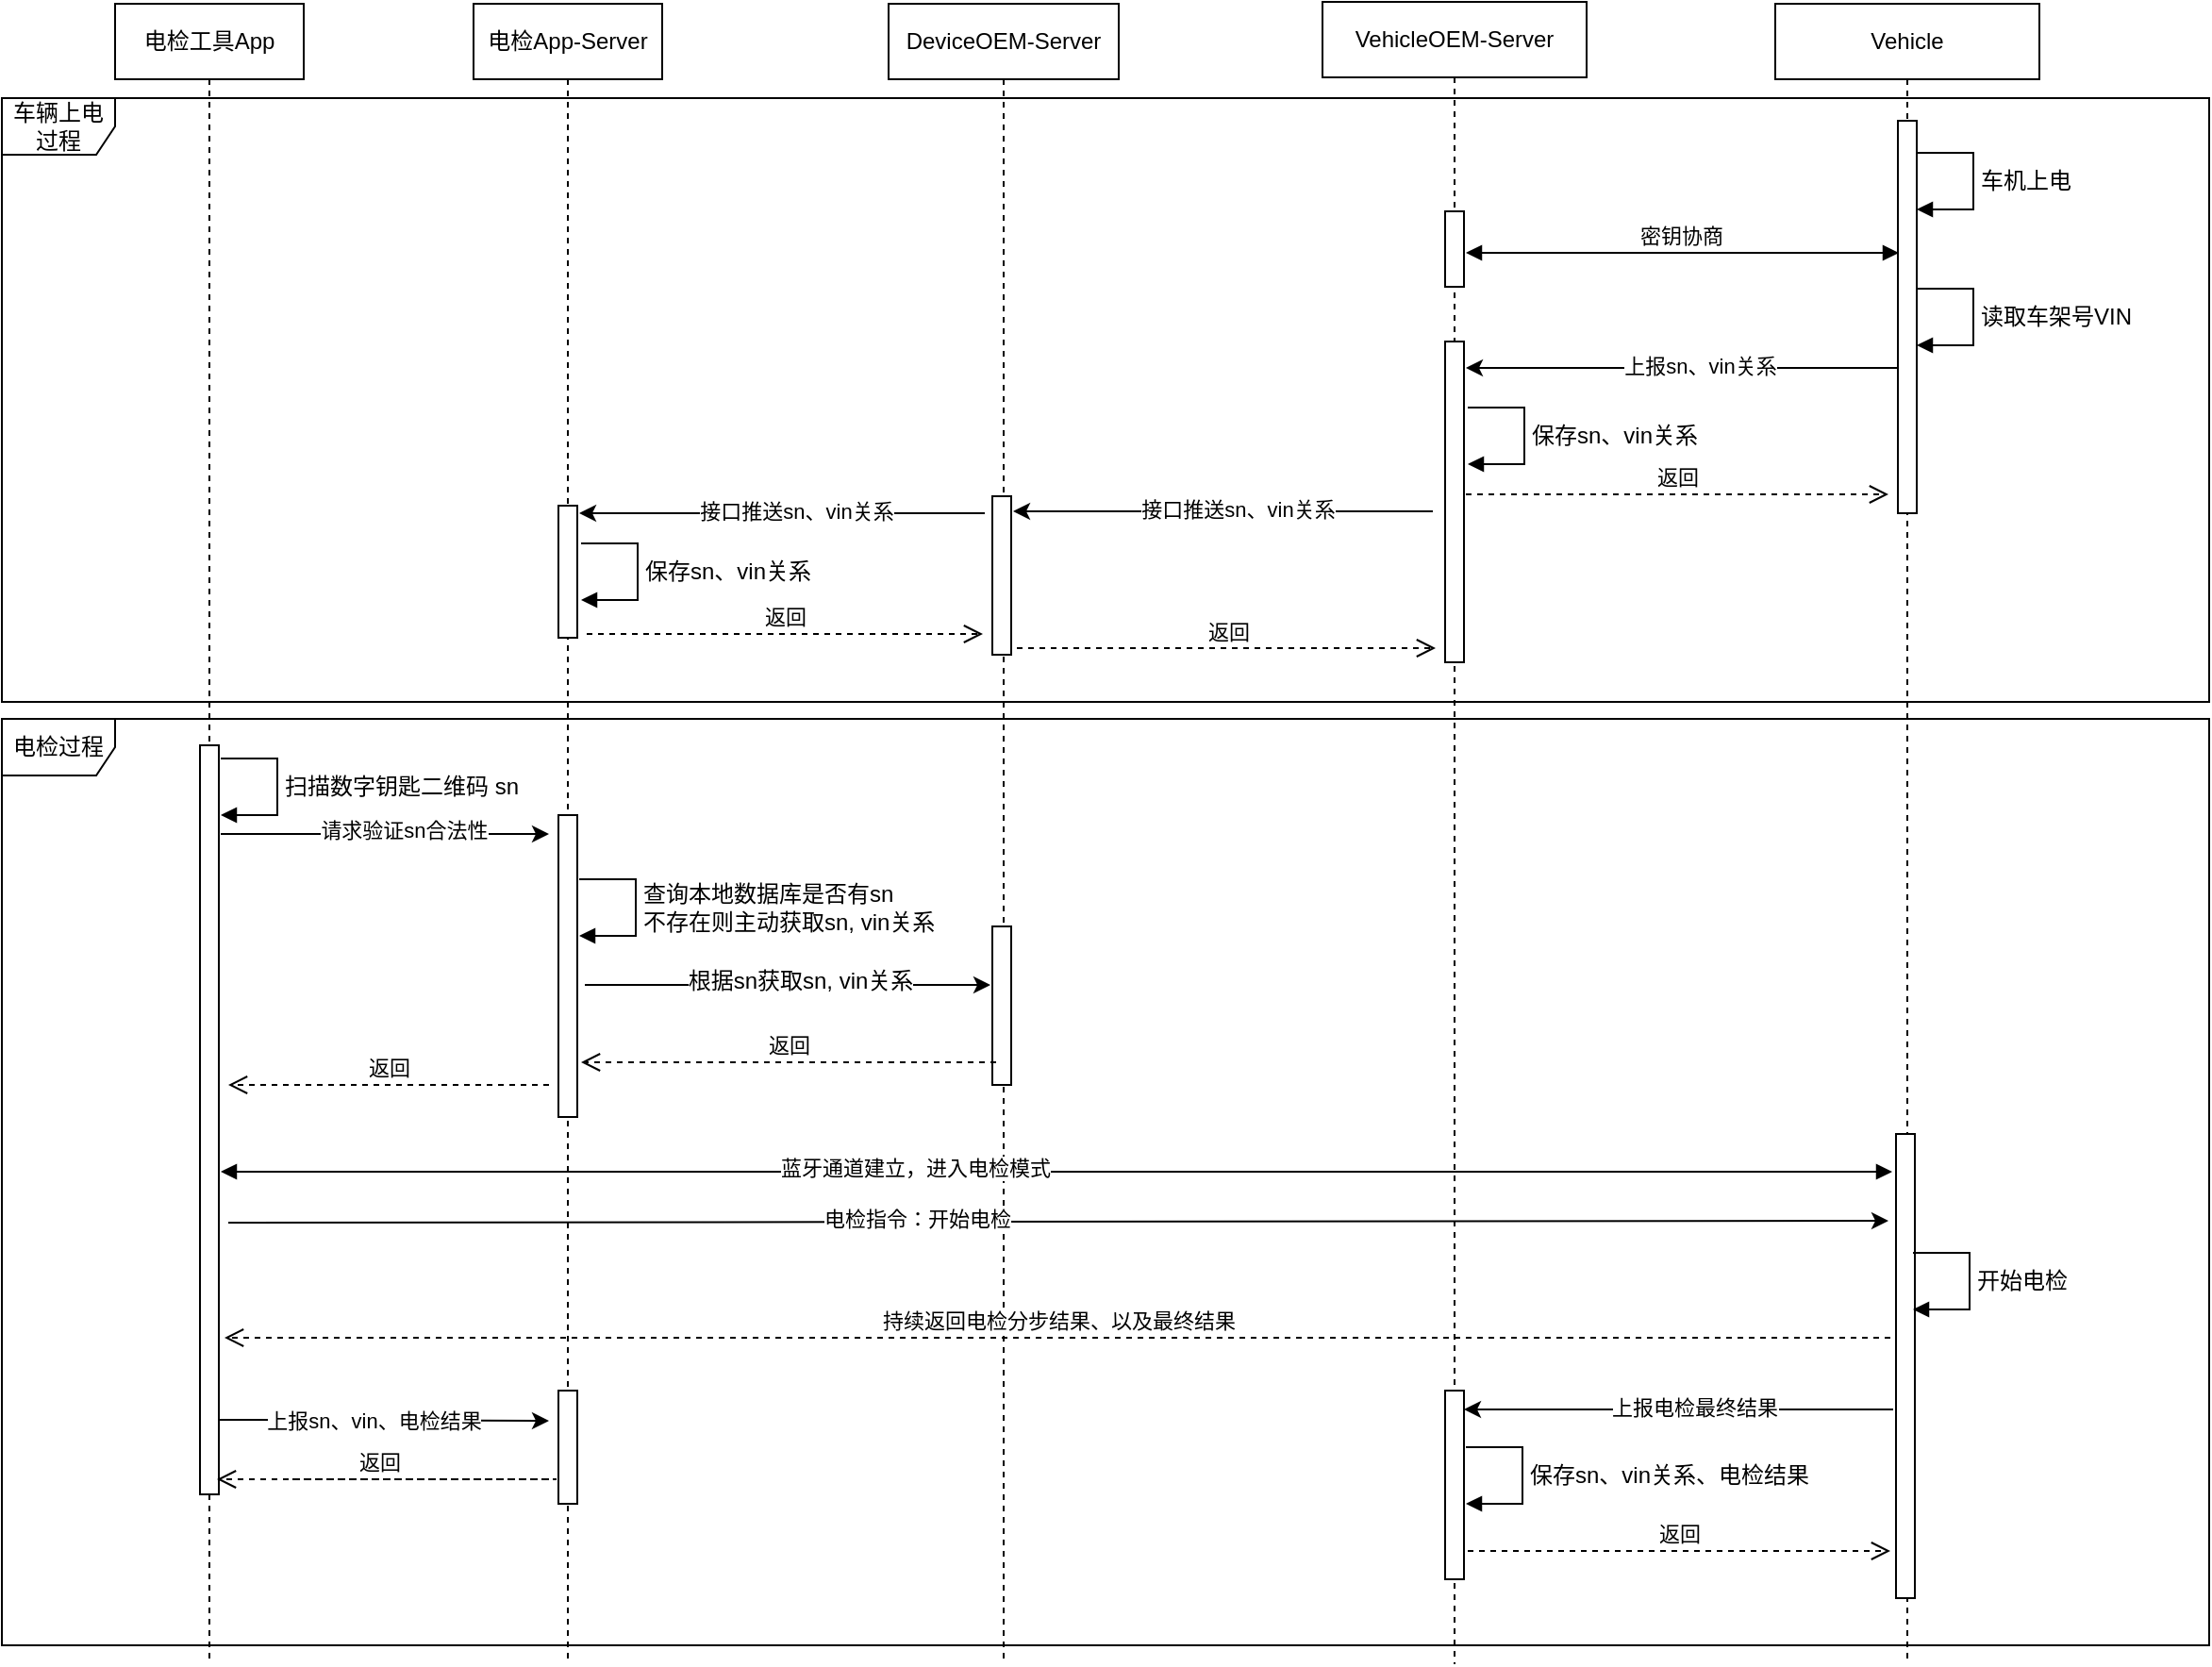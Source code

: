 <mxfile version="24.7.7">
  <diagram name="第 1 页" id="Y2cfiwyhvstEtxT1_A8s">
    <mxGraphModel dx="2988" dy="961" grid="1" gridSize="10" guides="1" tooltips="1" connect="1" arrows="1" fold="1" page="1" pageScale="1" pageWidth="827" pageHeight="1169" math="0" shadow="0">
      <root>
        <mxCell id="0" />
        <mxCell id="1" parent="0" />
        <mxCell id="Os20RsgYe2a4jPq89aU4-20" value="Vehicle" style="shape=umlLifeline;perimeter=lifelinePerimeter;whiteSpace=wrap;html=1;container=0;dropTarget=0;collapsible=0;recursiveResize=0;outlineConnect=0;portConstraint=eastwest;newEdgeStyle={&quot;edgeStyle&quot;:&quot;elbowEdgeStyle&quot;,&quot;elbow&quot;:&quot;vertical&quot;,&quot;curved&quot;:0,&quot;rounded&quot;:0};" parent="1" vertex="1">
          <mxGeometry x="530" y="40" width="140" height="880" as="geometry" />
        </mxCell>
        <mxCell id="Os20RsgYe2a4jPq89aU4-52" value="" style="html=1;points=[];perimeter=orthogonalPerimeter;outlineConnect=0;targetShapes=umlLifeline;portConstraint=eastwest;newEdgeStyle={&quot;edgeStyle&quot;:&quot;elbowEdgeStyle&quot;,&quot;elbow&quot;:&quot;vertical&quot;,&quot;curved&quot;:0,&quot;rounded&quot;:0};" parent="Os20RsgYe2a4jPq89aU4-20" vertex="1">
          <mxGeometry x="64" y="599" width="10" height="246" as="geometry" />
        </mxCell>
        <mxCell id="Os20RsgYe2a4jPq89aU4-1" value="电检工具App" style="shape=umlLifeline;perimeter=lifelinePerimeter;whiteSpace=wrap;html=1;container=0;dropTarget=0;collapsible=0;recursiveResize=0;outlineConnect=0;portConstraint=eastwest;newEdgeStyle={&quot;edgeStyle&quot;:&quot;elbowEdgeStyle&quot;,&quot;elbow&quot;:&quot;vertical&quot;,&quot;curved&quot;:0,&quot;rounded&quot;:0};" parent="1" vertex="1">
          <mxGeometry x="-350" y="40" width="100" height="880" as="geometry" />
        </mxCell>
        <mxCell id="Os20RsgYe2a4jPq89aU4-3" value="" style="html=1;points=[];perimeter=orthogonalPerimeter;outlineConnect=0;targetShapes=umlLifeline;portConstraint=eastwest;newEdgeStyle={&quot;edgeStyle&quot;:&quot;elbowEdgeStyle&quot;,&quot;elbow&quot;:&quot;vertical&quot;,&quot;curved&quot;:0,&quot;rounded&quot;:0};" parent="Os20RsgYe2a4jPq89aU4-1" vertex="1">
          <mxGeometry x="45" y="393" width="10" height="397" as="geometry" />
        </mxCell>
        <mxCell id="Os20RsgYe2a4jPq89aU4-4" value="电检App-Server" style="shape=umlLifeline;perimeter=lifelinePerimeter;whiteSpace=wrap;html=1;container=0;dropTarget=0;collapsible=0;recursiveResize=0;outlineConnect=0;portConstraint=eastwest;newEdgeStyle={&quot;edgeStyle&quot;:&quot;elbowEdgeStyle&quot;,&quot;elbow&quot;:&quot;vertical&quot;,&quot;curved&quot;:0,&quot;rounded&quot;:0};" parent="1" vertex="1">
          <mxGeometry x="-160" y="40" width="100" height="880" as="geometry" />
        </mxCell>
        <mxCell id="Os20RsgYe2a4jPq89aU4-5" value="" style="html=1;points=[];perimeter=orthogonalPerimeter;outlineConnect=0;targetShapes=umlLifeline;portConstraint=eastwest;newEdgeStyle={&quot;edgeStyle&quot;:&quot;elbowEdgeStyle&quot;,&quot;elbow&quot;:&quot;vertical&quot;,&quot;curved&quot;:0,&quot;rounded&quot;:0};" parent="Os20RsgYe2a4jPq89aU4-4" vertex="1">
          <mxGeometry x="45" y="266" width="10" height="70" as="geometry" />
        </mxCell>
        <mxCell id="Os20RsgYe2a4jPq89aU4-56" value="" style="html=1;points=[];perimeter=orthogonalPerimeter;outlineConnect=0;targetShapes=umlLifeline;portConstraint=eastwest;newEdgeStyle={&quot;edgeStyle&quot;:&quot;elbowEdgeStyle&quot;,&quot;elbow&quot;:&quot;vertical&quot;,&quot;curved&quot;:0,&quot;rounded&quot;:0};" parent="Os20RsgYe2a4jPq89aU4-4" vertex="1">
          <mxGeometry x="45" y="735" width="10" height="60" as="geometry" />
        </mxCell>
        <mxCell id="EFkXknBgCxwWWoDzn0F4-3" value="" style="html=1;points=[];perimeter=orthogonalPerimeter;outlineConnect=0;targetShapes=umlLifeline;portConstraint=eastwest;newEdgeStyle={&quot;edgeStyle&quot;:&quot;elbowEdgeStyle&quot;,&quot;elbow&quot;:&quot;vertical&quot;,&quot;curved&quot;:0,&quot;rounded&quot;:0};" vertex="1" parent="Os20RsgYe2a4jPq89aU4-4">
          <mxGeometry x="45" y="430" width="10" height="160" as="geometry" />
        </mxCell>
        <mxCell id="EFkXknBgCxwWWoDzn0F4-4" value="查询本地数据库是否有sn&lt;div&gt;不存在则主动获取sn, vin关系&lt;br&gt;&lt;/div&gt;" style="html=1;align=left;spacingLeft=2;endArrow=block;rounded=0;edgeStyle=orthogonalEdgeStyle;curved=0;rounded=0;fontFamily=Helvetica;fontSize=12;fontColor=default;" edge="1" parent="Os20RsgYe2a4jPq89aU4-4">
          <mxGeometry relative="1" as="geometry">
            <mxPoint x="56" y="464" as="sourcePoint" />
            <Array as="points">
              <mxPoint x="86" y="464" />
              <mxPoint x="86" y="494" />
            </Array>
            <mxPoint x="56" y="494" as="targetPoint" />
          </mxGeometry>
        </mxCell>
        <mxCell id="Os20RsgYe2a4jPq89aU4-7" value="密钥协商" style="html=1;verticalAlign=bottom;endArrow=block;edgeStyle=elbowEdgeStyle;elbow=vertical;curved=0;rounded=0;startArrow=block;startFill=1;" parent="1" edge="1">
          <mxGeometry x="0.006" relative="1" as="geometry">
            <mxPoint x="595.5" y="172" as="sourcePoint" />
            <Array as="points" />
            <mxPoint x="366" y="172" as="targetPoint" />
            <mxPoint as="offset" />
          </mxGeometry>
        </mxCell>
        <mxCell id="Os20RsgYe2a4jPq89aU4-9" value="返回" style="html=1;verticalAlign=bottom;endArrow=open;dashed=1;endSize=8;edgeStyle=elbowEdgeStyle;elbow=vertical;curved=0;rounded=0;" parent="1" edge="1">
          <mxGeometry relative="1" as="geometry">
            <mxPoint x="110" y="374" as="targetPoint" />
            <Array as="points">
              <mxPoint x="-10" y="374" />
            </Array>
            <mxPoint x="-100" y="374" as="sourcePoint" />
          </mxGeometry>
        </mxCell>
        <mxCell id="Os20RsgYe2a4jPq89aU4-10" value="DeviceOEM-Server" style="shape=umlLifeline;perimeter=lifelinePerimeter;whiteSpace=wrap;html=1;container=0;dropTarget=0;collapsible=0;recursiveResize=0;outlineConnect=0;portConstraint=eastwest;newEdgeStyle={&quot;edgeStyle&quot;:&quot;elbowEdgeStyle&quot;,&quot;elbow&quot;:&quot;vertical&quot;,&quot;curved&quot;:0,&quot;rounded&quot;:0};" parent="1" vertex="1">
          <mxGeometry x="60" y="40" width="122" height="880" as="geometry" />
        </mxCell>
        <mxCell id="Os20RsgYe2a4jPq89aU4-11" value="" style="html=1;points=[];perimeter=orthogonalPerimeter;outlineConnect=0;targetShapes=umlLifeline;portConstraint=eastwest;newEdgeStyle={&quot;edgeStyle&quot;:&quot;elbowEdgeStyle&quot;,&quot;elbow&quot;:&quot;vertical&quot;,&quot;curved&quot;:0,&quot;rounded&quot;:0};" parent="Os20RsgYe2a4jPq89aU4-10" vertex="1">
          <mxGeometry x="535" y="62" width="10" height="208" as="geometry" />
        </mxCell>
        <mxCell id="Os20RsgYe2a4jPq89aU4-47" value="" style="html=1;points=[];perimeter=orthogonalPerimeter;outlineConnect=0;targetShapes=umlLifeline;portConstraint=eastwest;newEdgeStyle={&quot;edgeStyle&quot;:&quot;elbowEdgeStyle&quot;,&quot;elbow&quot;:&quot;vertical&quot;,&quot;curved&quot;:0,&quot;rounded&quot;:0};" parent="Os20RsgYe2a4jPq89aU4-10" vertex="1">
          <mxGeometry x="55" y="261" width="10" height="84" as="geometry" />
        </mxCell>
        <mxCell id="Os20RsgYe2a4jPq89aU4-17" value="VehicleOEM-Server" style="shape=umlLifeline;perimeter=lifelinePerimeter;whiteSpace=wrap;html=1;container=0;dropTarget=0;collapsible=0;recursiveResize=0;outlineConnect=0;portConstraint=eastwest;newEdgeStyle={&quot;edgeStyle&quot;:&quot;elbowEdgeStyle&quot;,&quot;elbow&quot;:&quot;vertical&quot;,&quot;curved&quot;:0,&quot;rounded&quot;:0};" parent="1" vertex="1">
          <mxGeometry x="290" y="39" width="140" height="881" as="geometry" />
        </mxCell>
        <mxCell id="Os20RsgYe2a4jPq89aU4-41" value="" style="html=1;points=[];perimeter=orthogonalPerimeter;outlineConnect=0;targetShapes=umlLifeline;portConstraint=eastwest;newEdgeStyle={&quot;edgeStyle&quot;:&quot;elbowEdgeStyle&quot;,&quot;elbow&quot;:&quot;vertical&quot;,&quot;curved&quot;:0,&quot;rounded&quot;:0};" parent="Os20RsgYe2a4jPq89aU4-17" vertex="1">
          <mxGeometry x="65" y="111" width="10" height="40" as="geometry" />
        </mxCell>
        <mxCell id="Os20RsgYe2a4jPq89aU4-43" value="" style="html=1;points=[];perimeter=orthogonalPerimeter;outlineConnect=0;targetShapes=umlLifeline;portConstraint=eastwest;newEdgeStyle={&quot;edgeStyle&quot;:&quot;elbowEdgeStyle&quot;,&quot;elbow&quot;:&quot;vertical&quot;,&quot;curved&quot;:0,&quot;rounded&quot;:0};" parent="Os20RsgYe2a4jPq89aU4-17" vertex="1">
          <mxGeometry x="65" y="180" width="10" height="170" as="geometry" />
        </mxCell>
        <mxCell id="Os20RsgYe2a4jPq89aU4-24" value="保存sn、vin关系" style="html=1;align=left;spacingLeft=2;endArrow=block;rounded=0;edgeStyle=orthogonalEdgeStyle;curved=0;rounded=0;fontFamily=Helvetica;fontSize=12;fontColor=default;" parent="1" edge="1">
          <mxGeometry relative="1" as="geometry">
            <mxPoint x="-103" y="326" as="sourcePoint" />
            <Array as="points">
              <mxPoint x="-73" y="326" />
              <mxPoint x="-73" y="356" />
            </Array>
            <mxPoint x="-103" y="356" as="targetPoint" />
          </mxGeometry>
        </mxCell>
        <mxCell id="Os20RsgYe2a4jPq89aU4-28" value="" style="endArrow=classic;html=1;rounded=0;" parent="1" edge="1">
          <mxGeometry width="50" height="50" relative="1" as="geometry">
            <mxPoint x="348.5" y="309" as="sourcePoint" />
            <mxPoint x="126" y="309" as="targetPoint" />
          </mxGeometry>
        </mxCell>
        <mxCell id="Os20RsgYe2a4jPq89aU4-29" value="接口推送sn、vin关系" style="edgeLabel;html=1;align=center;verticalAlign=middle;resizable=0;points=[];" parent="Os20RsgYe2a4jPq89aU4-28" vertex="1" connectable="0">
          <mxGeometry x="-0.17" y="2" relative="1" as="geometry">
            <mxPoint x="-11" y="-3" as="offset" />
          </mxGeometry>
        </mxCell>
        <mxCell id="Os20RsgYe2a4jPq89aU4-30" value="扫描数字钥匙二维码 sn" style="html=1;align=left;spacingLeft=2;endArrow=block;rounded=0;edgeStyle=orthogonalEdgeStyle;curved=0;rounded=0;fontFamily=Helvetica;fontSize=12;fontColor=default;" parent="1" edge="1">
          <mxGeometry relative="1" as="geometry">
            <mxPoint x="-294" y="440" as="sourcePoint" />
            <Array as="points">
              <mxPoint x="-264" y="440" />
              <mxPoint x="-264" y="470" />
            </Array>
            <mxPoint x="-294" y="470" as="targetPoint" />
          </mxGeometry>
        </mxCell>
        <mxCell id="Os20RsgYe2a4jPq89aU4-32" value="" style="endArrow=block;html=1;rounded=0;startArrow=block;startFill=1;endFill=1;" parent="1" edge="1">
          <mxGeometry width="50" height="50" relative="1" as="geometry">
            <mxPoint x="-294" y="659" as="sourcePoint" />
            <mxPoint x="592" y="659" as="targetPoint" />
          </mxGeometry>
        </mxCell>
        <mxCell id="Os20RsgYe2a4jPq89aU4-33" value="蓝牙通道建立，进入电检模式" style="edgeLabel;html=1;align=center;verticalAlign=middle;resizable=0;points=[];" parent="Os20RsgYe2a4jPq89aU4-32" vertex="1" connectable="0">
          <mxGeometry x="-0.17" y="2" relative="1" as="geometry">
            <mxPoint as="offset" />
          </mxGeometry>
        </mxCell>
        <mxCell id="Os20RsgYe2a4jPq89aU4-23" value="车机上电" style="html=1;align=left;spacingLeft=2;endArrow=block;rounded=0;edgeStyle=orthogonalEdgeStyle;curved=0;rounded=0;fontFamily=Helvetica;fontSize=12;fontColor=default;" parent="1" edge="1">
          <mxGeometry relative="1" as="geometry">
            <mxPoint x="605" y="119" as="sourcePoint" />
            <Array as="points">
              <mxPoint x="635" y="119" />
              <mxPoint x="635" y="149" />
            </Array>
            <mxPoint x="605" y="149" as="targetPoint" />
          </mxGeometry>
        </mxCell>
        <mxCell id="Os20RsgYe2a4jPq89aU4-42" value="读取车架号VIN" style="html=1;align=left;spacingLeft=2;endArrow=block;rounded=0;edgeStyle=orthogonalEdgeStyle;curved=0;rounded=0;fontFamily=Helvetica;fontSize=12;fontColor=default;" parent="1" edge="1">
          <mxGeometry relative="1" as="geometry">
            <mxPoint x="605" y="191" as="sourcePoint" />
            <Array as="points">
              <mxPoint x="635" y="191" />
              <mxPoint x="635" y="221" />
            </Array>
            <mxPoint x="605" y="221" as="targetPoint" />
          </mxGeometry>
        </mxCell>
        <mxCell id="Os20RsgYe2a4jPq89aU4-44" value="" style="endArrow=classic;html=1;rounded=0;" parent="1" edge="1">
          <mxGeometry width="50" height="50" relative="1" as="geometry">
            <mxPoint x="595.5" y="233" as="sourcePoint" />
            <mxPoint x="366" y="233" as="targetPoint" />
          </mxGeometry>
        </mxCell>
        <mxCell id="Os20RsgYe2a4jPq89aU4-45" value="上报sn、vin关系" style="edgeLabel;html=1;align=center;verticalAlign=middle;resizable=0;points=[];" parent="Os20RsgYe2a4jPq89aU4-44" vertex="1" connectable="0">
          <mxGeometry x="-0.17" y="2" relative="1" as="geometry">
            <mxPoint x="-11" y="-3" as="offset" />
          </mxGeometry>
        </mxCell>
        <mxCell id="Os20RsgYe2a4jPq89aU4-46" value="保存sn、vin关系" style="html=1;align=left;spacingLeft=2;endArrow=block;rounded=0;edgeStyle=orthogonalEdgeStyle;curved=0;rounded=0;fontFamily=Helvetica;fontSize=12;fontColor=default;" parent="1" edge="1">
          <mxGeometry relative="1" as="geometry">
            <mxPoint x="367" y="254" as="sourcePoint" />
            <Array as="points">
              <mxPoint x="397" y="254" />
              <mxPoint x="397" y="284" />
            </Array>
            <mxPoint x="367" y="284" as="targetPoint" />
          </mxGeometry>
        </mxCell>
        <mxCell id="Os20RsgYe2a4jPq89aU4-48" value="" style="endArrow=classic;html=1;rounded=0;" parent="1" edge="1">
          <mxGeometry width="50" height="50" relative="1" as="geometry">
            <mxPoint x="111" y="310" as="sourcePoint" />
            <mxPoint x="-104" y="310" as="targetPoint" />
          </mxGeometry>
        </mxCell>
        <mxCell id="Os20RsgYe2a4jPq89aU4-49" value="接口推送sn、vin关系" style="edgeLabel;html=1;align=center;verticalAlign=middle;resizable=0;points=[];" parent="Os20RsgYe2a4jPq89aU4-48" vertex="1" connectable="0">
          <mxGeometry x="-0.17" y="2" relative="1" as="geometry">
            <mxPoint x="-11" y="-3" as="offset" />
          </mxGeometry>
        </mxCell>
        <mxCell id="Os20RsgYe2a4jPq89aU4-50" value="返回" style="html=1;verticalAlign=bottom;endArrow=open;dashed=1;endSize=8;edgeStyle=elbowEdgeStyle;elbow=vertical;curved=0;rounded=0;" parent="1" edge="1">
          <mxGeometry relative="1" as="geometry">
            <mxPoint x="350" y="382" as="targetPoint" />
            <Array as="points">
              <mxPoint x="218" y="381.5" />
            </Array>
            <mxPoint x="128" y="381.5" as="sourcePoint" />
          </mxGeometry>
        </mxCell>
        <mxCell id="Os20RsgYe2a4jPq89aU4-51" value="返回" style="html=1;verticalAlign=bottom;endArrow=open;dashed=1;endSize=8;edgeStyle=elbowEdgeStyle;elbow=vertical;curved=0;rounded=0;" parent="1" edge="1">
          <mxGeometry relative="1" as="geometry">
            <mxPoint x="590" y="300" as="targetPoint" />
            <Array as="points">
              <mxPoint x="456" y="300" />
            </Array>
            <mxPoint x="366" y="300" as="sourcePoint" />
          </mxGeometry>
        </mxCell>
        <mxCell id="Os20RsgYe2a4jPq89aU4-13" value="" style="endArrow=classic;html=1;rounded=0;" parent="1" edge="1">
          <mxGeometry width="50" height="50" relative="1" as="geometry">
            <mxPoint x="-290" y="686" as="sourcePoint" />
            <mxPoint x="590" y="685" as="targetPoint" />
          </mxGeometry>
        </mxCell>
        <mxCell id="Os20RsgYe2a4jPq89aU4-14" value="电检指令：开始电检" style="edgeLabel;html=1;align=center;verticalAlign=middle;resizable=0;points=[];" parent="Os20RsgYe2a4jPq89aU4-13" vertex="1" connectable="0">
          <mxGeometry x="-0.17" y="2" relative="1" as="geometry">
            <mxPoint as="offset" />
          </mxGeometry>
        </mxCell>
        <mxCell id="Os20RsgYe2a4jPq89aU4-16" value="开始电检" style="html=1;align=left;spacingLeft=2;endArrow=block;rounded=0;edgeStyle=orthogonalEdgeStyle;curved=0;rounded=0;fontFamily=Helvetica;fontSize=12;fontColor=default;" parent="1" edge="1">
          <mxGeometry relative="1" as="geometry">
            <mxPoint x="603" y="702" as="sourcePoint" />
            <Array as="points">
              <mxPoint x="633" y="702" />
              <mxPoint x="633" y="732" />
            </Array>
            <mxPoint x="603" y="732" as="targetPoint" />
          </mxGeometry>
        </mxCell>
        <mxCell id="Os20RsgYe2a4jPq89aU4-15" value="持续返回电检分步结果、以及最终结果" style="html=1;verticalAlign=bottom;endArrow=open;dashed=1;endSize=8;edgeStyle=elbowEdgeStyle;elbow=vertical;curved=0;rounded=0;" parent="1" edge="1">
          <mxGeometry relative="1" as="geometry">
            <mxPoint x="-292" y="747" as="targetPoint" />
            <Array as="points" />
            <mxPoint x="591" y="747" as="sourcePoint" />
          </mxGeometry>
        </mxCell>
        <mxCell id="Os20RsgYe2a4jPq89aU4-54" value="" style="endArrow=classic;html=1;rounded=0;" parent="1" edge="1">
          <mxGeometry width="50" height="50" relative="1" as="geometry">
            <mxPoint x="-295" y="790.5" as="sourcePoint" />
            <mxPoint x="-120" y="791" as="targetPoint" />
          </mxGeometry>
        </mxCell>
        <mxCell id="Os20RsgYe2a4jPq89aU4-55" value="上报sn、vin、电检结果" style="edgeLabel;html=1;align=center;verticalAlign=middle;resizable=0;points=[];" parent="Os20RsgYe2a4jPq89aU4-54" vertex="1" connectable="0">
          <mxGeometry x="-0.17" y="2" relative="1" as="geometry">
            <mxPoint x="9" y="2" as="offset" />
          </mxGeometry>
        </mxCell>
        <mxCell id="Os20RsgYe2a4jPq89aU4-57" value="" style="endArrow=classic;html=1;rounded=0;" parent="1" edge="1">
          <mxGeometry width="50" height="50" relative="1" as="geometry">
            <mxPoint x="592.5" y="785" as="sourcePoint" />
            <mxPoint x="365" y="785" as="targetPoint" />
          </mxGeometry>
        </mxCell>
        <mxCell id="Os20RsgYe2a4jPq89aU4-58" value="上报电检最终结果" style="edgeLabel;html=1;align=center;verticalAlign=middle;resizable=0;points=[];" parent="Os20RsgYe2a4jPq89aU4-57" vertex="1" connectable="0">
          <mxGeometry x="-0.17" y="2" relative="1" as="geometry">
            <mxPoint x="-11" y="-3" as="offset" />
          </mxGeometry>
        </mxCell>
        <mxCell id="Os20RsgYe2a4jPq89aU4-59" value="" style="html=1;points=[];perimeter=orthogonalPerimeter;outlineConnect=0;targetShapes=umlLifeline;portConstraint=eastwest;newEdgeStyle={&quot;edgeStyle&quot;:&quot;elbowEdgeStyle&quot;,&quot;elbow&quot;:&quot;vertical&quot;,&quot;curved&quot;:0,&quot;rounded&quot;:0};" parent="1" vertex="1">
          <mxGeometry x="355" y="775" width="10" height="100" as="geometry" />
        </mxCell>
        <mxCell id="Os20RsgYe2a4jPq89aU4-60" value="保存sn、vin关系、电检结果" style="html=1;align=left;spacingLeft=2;endArrow=block;rounded=0;edgeStyle=orthogonalEdgeStyle;curved=0;rounded=0;fontFamily=Helvetica;fontSize=12;fontColor=default;" parent="1" edge="1">
          <mxGeometry relative="1" as="geometry">
            <mxPoint x="366" y="805" as="sourcePoint" />
            <Array as="points">
              <mxPoint x="396" y="805" />
              <mxPoint x="396" y="835" />
            </Array>
            <mxPoint x="366" y="835" as="targetPoint" />
          </mxGeometry>
        </mxCell>
        <mxCell id="Os20RsgYe2a4jPq89aU4-61" value="返回" style="html=1;verticalAlign=bottom;endArrow=open;dashed=1;endSize=8;edgeStyle=elbowEdgeStyle;elbow=vertical;curved=0;rounded=0;" parent="1" edge="1">
          <mxGeometry relative="1" as="geometry">
            <mxPoint x="591" y="860" as="targetPoint" />
            <Array as="points">
              <mxPoint x="457" y="860" />
            </Array>
            <mxPoint x="367" y="860" as="sourcePoint" />
          </mxGeometry>
        </mxCell>
        <mxCell id="Os20RsgYe2a4jPq89aU4-62" value="返回" style="html=1;verticalAlign=bottom;endArrow=open;dashed=1;endSize=8;edgeStyle=elbowEdgeStyle;elbow=vertical;curved=0;rounded=0;" parent="1" edge="1">
          <mxGeometry x="0.463" relative="1" as="geometry">
            <mxPoint x="-296" y="822" as="targetPoint" />
            <Array as="points">
              <mxPoint x="-116" y="822" />
            </Array>
            <mxPoint x="-256" y="822" as="sourcePoint" />
            <mxPoint as="offset" />
          </mxGeometry>
        </mxCell>
        <mxCell id="Os20RsgYe2a4jPq89aU4-68" value="电检过程" style="shape=umlFrame;whiteSpace=wrap;html=1;pointerEvents=0;sketch=0;strokeColor=default;align=center;verticalAlign=middle;fontFamily=Helvetica;fontSize=12;fontColor=default;fillColor=default;" parent="1" vertex="1">
          <mxGeometry x="-410" y="419" width="1170" height="491" as="geometry" />
        </mxCell>
        <mxCell id="Os20RsgYe2a4jPq89aU4-69" value="车辆上电过程" style="shape=umlFrame;whiteSpace=wrap;html=1;pointerEvents=0;sketch=0;strokeColor=default;align=center;verticalAlign=middle;fontFamily=Helvetica;fontSize=12;fontColor=default;fillColor=default;" parent="1" vertex="1">
          <mxGeometry x="-410" y="90" width="1170" height="320" as="geometry" />
        </mxCell>
        <mxCell id="EFkXknBgCxwWWoDzn0F4-1" value="" style="endArrow=classic;html=1;rounded=0;" edge="1" parent="1">
          <mxGeometry width="50" height="50" relative="1" as="geometry">
            <mxPoint x="-294" y="480" as="sourcePoint" />
            <mxPoint x="-120" y="480" as="targetPoint" />
          </mxGeometry>
        </mxCell>
        <mxCell id="EFkXknBgCxwWWoDzn0F4-2" value="请求验证sn合法性" style="edgeLabel;html=1;align=center;verticalAlign=middle;resizable=0;points=[];" vertex="1" connectable="0" parent="EFkXknBgCxwWWoDzn0F4-1">
          <mxGeometry x="-0.17" y="2" relative="1" as="geometry">
            <mxPoint x="25" as="offset" />
          </mxGeometry>
        </mxCell>
        <mxCell id="EFkXknBgCxwWWoDzn0F4-5" value="" style="html=1;points=[];perimeter=orthogonalPerimeter;outlineConnect=0;targetShapes=umlLifeline;portConstraint=eastwest;newEdgeStyle={&quot;edgeStyle&quot;:&quot;elbowEdgeStyle&quot;,&quot;elbow&quot;:&quot;vertical&quot;,&quot;curved&quot;:0,&quot;rounded&quot;:0};" vertex="1" parent="1">
          <mxGeometry x="115" y="529" width="10" height="84" as="geometry" />
        </mxCell>
        <mxCell id="EFkXknBgCxwWWoDzn0F4-6" value="" style="endArrow=classic;html=1;rounded=0;" edge="1" parent="1">
          <mxGeometry width="50" height="50" relative="1" as="geometry">
            <mxPoint x="-101" y="560" as="sourcePoint" />
            <mxPoint x="114" y="560" as="targetPoint" />
          </mxGeometry>
        </mxCell>
        <mxCell id="EFkXknBgCxwWWoDzn0F4-7" value="&lt;span style=&quot;font-size: 12px; text-align: left;&quot;&gt;根据sn获取sn, vin关系&lt;/span&gt;" style="edgeLabel;html=1;align=center;verticalAlign=middle;resizable=0;points=[];" vertex="1" connectable="0" parent="EFkXknBgCxwWWoDzn0F4-6">
          <mxGeometry x="-0.17" y="2" relative="1" as="geometry">
            <mxPoint x="25" as="offset" />
          </mxGeometry>
        </mxCell>
        <mxCell id="EFkXknBgCxwWWoDzn0F4-8" value="返回" style="html=1;verticalAlign=bottom;endArrow=open;dashed=1;endSize=8;edgeStyle=elbowEdgeStyle;elbow=vertical;curved=0;rounded=0;" edge="1" parent="1">
          <mxGeometry relative="1" as="geometry">
            <mxPoint x="-103" y="601" as="targetPoint" />
            <Array as="points" />
            <mxPoint x="117" y="601" as="sourcePoint" />
            <mxPoint as="offset" />
          </mxGeometry>
        </mxCell>
        <mxCell id="EFkXknBgCxwWWoDzn0F4-9" value="返回" style="html=1;verticalAlign=bottom;endArrow=open;dashed=1;endSize=8;edgeStyle=elbowEdgeStyle;elbow=vertical;curved=0;rounded=0;" edge="1" parent="1">
          <mxGeometry relative="1" as="geometry">
            <mxPoint x="-290" y="613" as="targetPoint" />
            <Array as="points" />
            <mxPoint x="-120" y="613" as="sourcePoint" />
            <mxPoint as="offset" />
          </mxGeometry>
        </mxCell>
      </root>
    </mxGraphModel>
  </diagram>
</mxfile>
